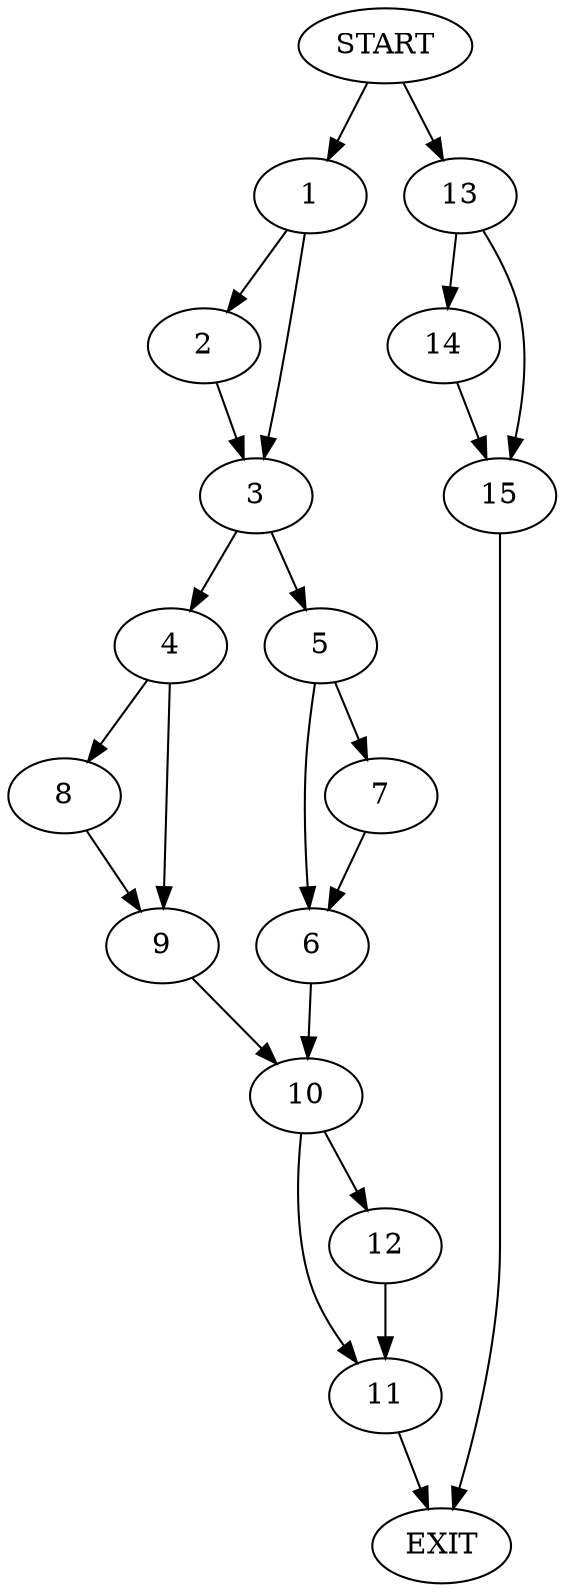 digraph {
0 [label="START"]
16 [label="EXIT"]
0 -> 1
1 -> 2
1 -> 3
2 -> 3
3 -> 4
3 -> 5
5 -> 6
5 -> 7
4 -> 8
4 -> 9
6 -> 10
7 -> 6
10 -> 11
10 -> 12
9 -> 10
8 -> 9
11 -> 16
12 -> 11
0 -> 13
13 -> 14
13 -> 15
14 -> 15
15 -> 16
}
